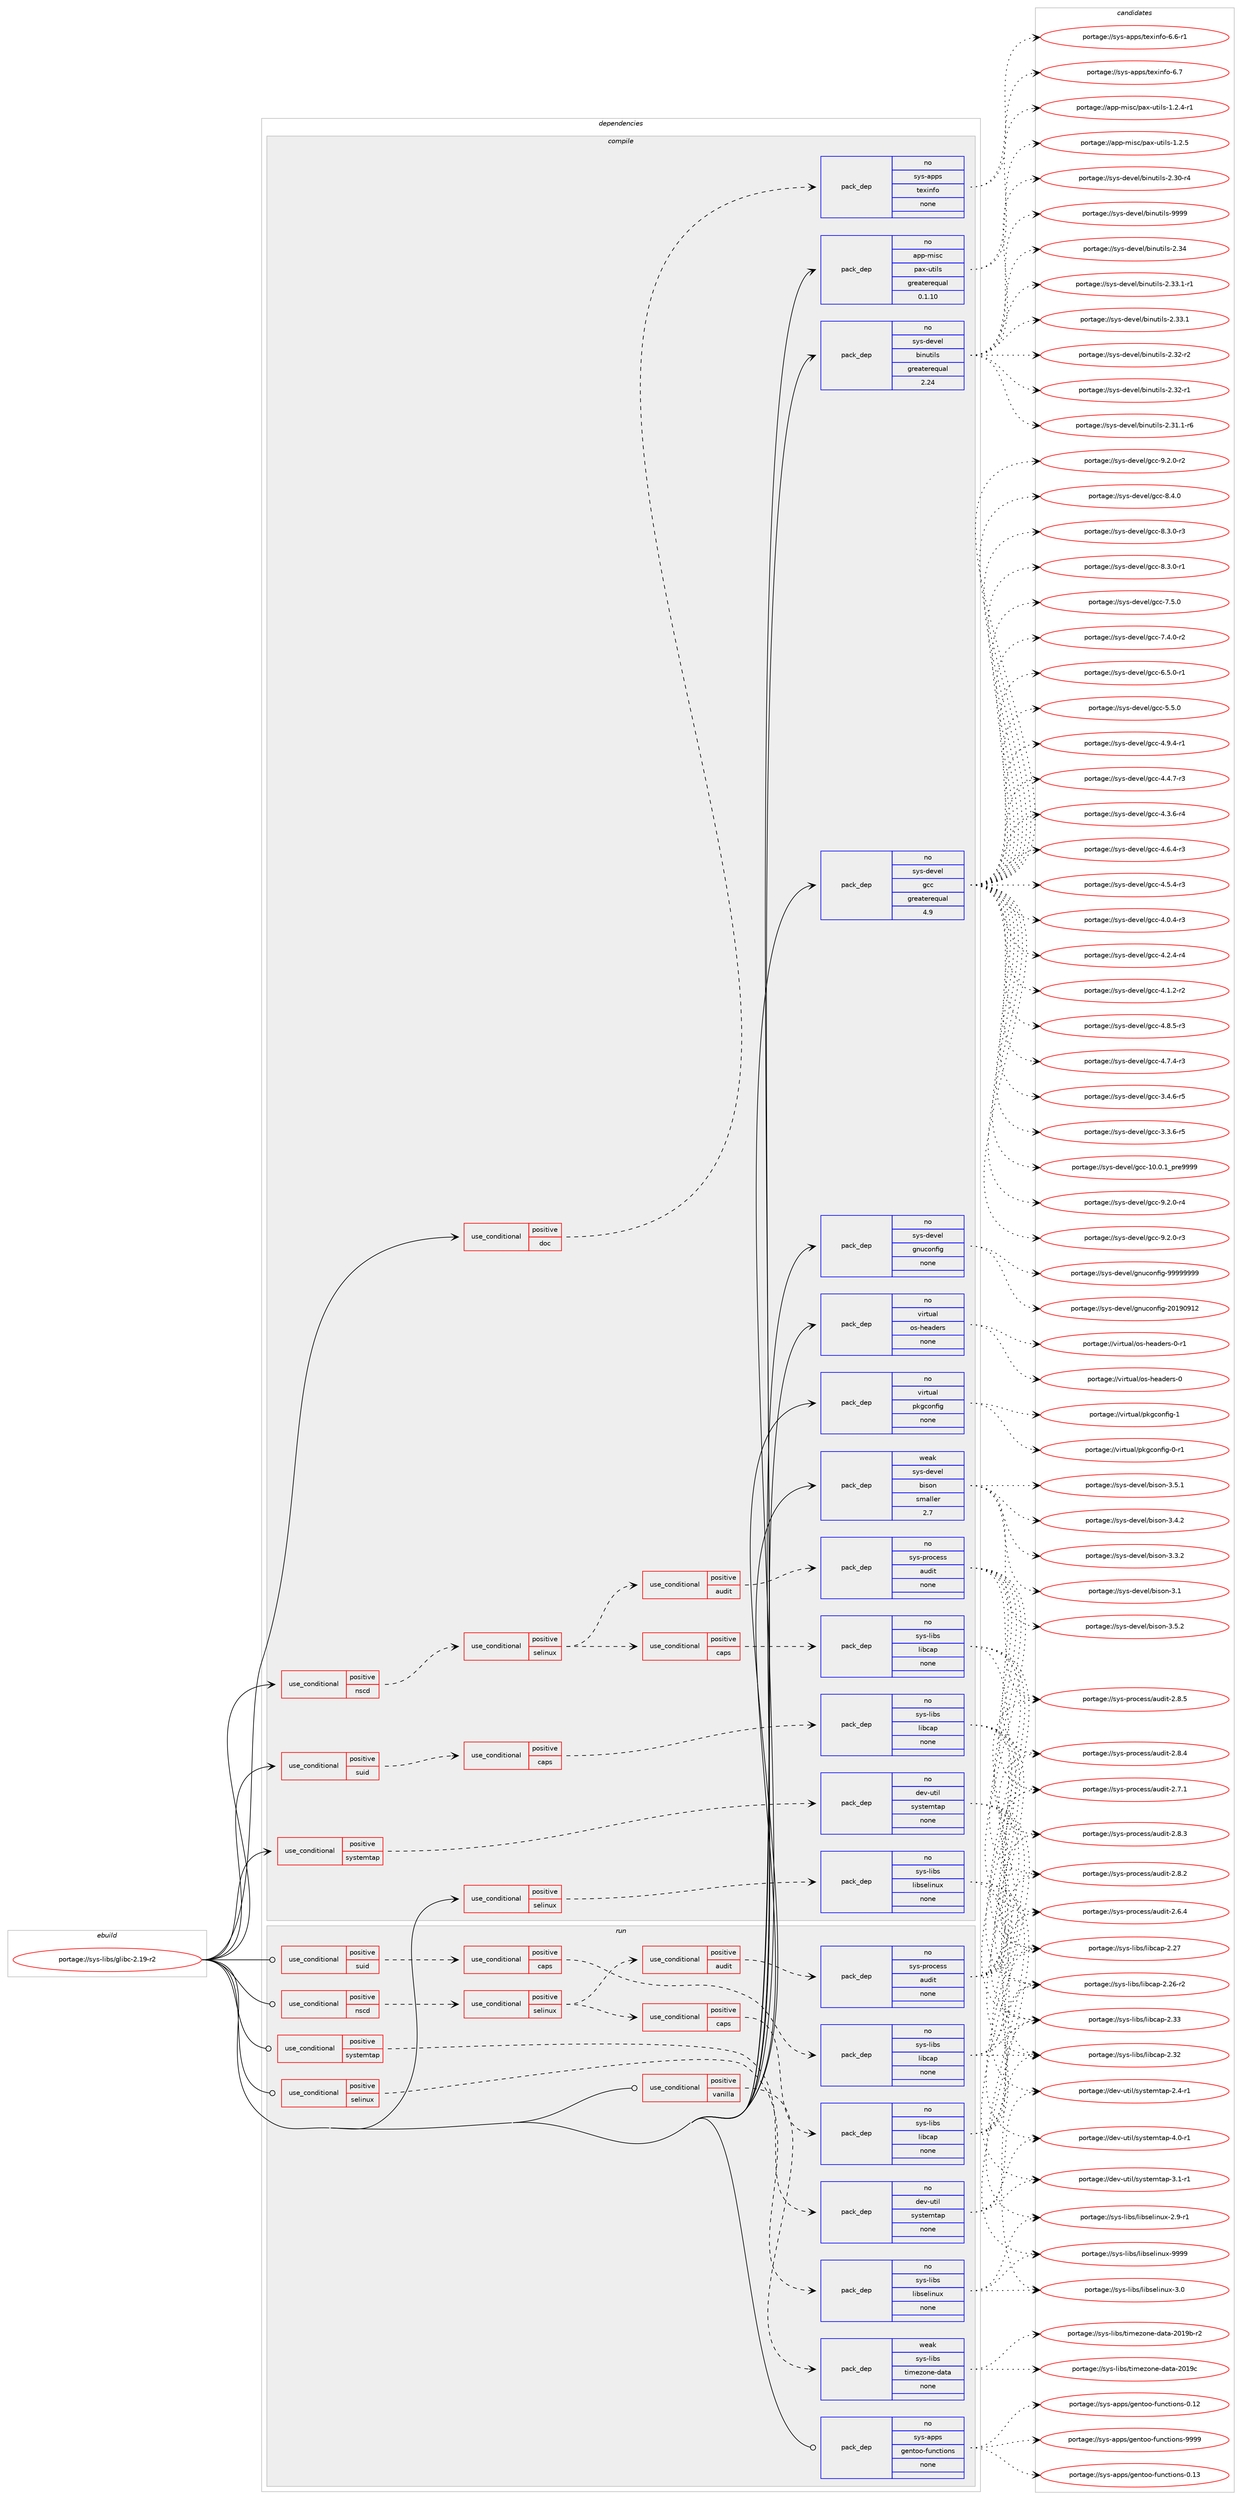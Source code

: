 digraph prolog {

# *************
# Graph options
# *************

newrank=true;
concentrate=true;
compound=true;
graph [rankdir=LR,fontname=Helvetica,fontsize=10,ranksep=1.5];#, ranksep=2.5, nodesep=0.2];
edge  [arrowhead=vee];
node  [fontname=Helvetica,fontsize=10];

# **********
# The ebuild
# **********

subgraph cluster_leftcol {
color=gray;
rank=same;
label=<<i>ebuild</i>>;
id [label="portage://sys-libs/glibc-2.19-r2", color=red, width=4, href="../sys-libs/glibc-2.19-r2.svg"];
}

# ****************
# The dependencies
# ****************

subgraph cluster_midcol {
color=gray;
label=<<i>dependencies</i>>;
subgraph cluster_compile {
fillcolor="#eeeeee";
style=filled;
label=<<i>compile</i>>;
subgraph cond4882 {
dependency27571 [label=<<TABLE BORDER="0" CELLBORDER="1" CELLSPACING="0" CELLPADDING="4"><TR><TD ROWSPAN="3" CELLPADDING="10">use_conditional</TD></TR><TR><TD>positive</TD></TR><TR><TD>doc</TD></TR></TABLE>>, shape=none, color=red];
subgraph pack21975 {
dependency27572 [label=<<TABLE BORDER="0" CELLBORDER="1" CELLSPACING="0" CELLPADDING="4" WIDTH="220"><TR><TD ROWSPAN="6" CELLPADDING="30">pack_dep</TD></TR><TR><TD WIDTH="110">no</TD></TR><TR><TD>sys-apps</TD></TR><TR><TD>texinfo</TD></TR><TR><TD>none</TD></TR><TR><TD></TD></TR></TABLE>>, shape=none, color=blue];
}
dependency27571:e -> dependency27572:w [weight=20,style="dashed",arrowhead="vee"];
}
id:e -> dependency27571:w [weight=20,style="solid",arrowhead="vee"];
subgraph cond4883 {
dependency27573 [label=<<TABLE BORDER="0" CELLBORDER="1" CELLSPACING="0" CELLPADDING="4"><TR><TD ROWSPAN="3" CELLPADDING="10">use_conditional</TD></TR><TR><TD>positive</TD></TR><TR><TD>nscd</TD></TR></TABLE>>, shape=none, color=red];
subgraph cond4884 {
dependency27574 [label=<<TABLE BORDER="0" CELLBORDER="1" CELLSPACING="0" CELLPADDING="4"><TR><TD ROWSPAN="3" CELLPADDING="10">use_conditional</TD></TR><TR><TD>positive</TD></TR><TR><TD>selinux</TD></TR></TABLE>>, shape=none, color=red];
subgraph cond4885 {
dependency27575 [label=<<TABLE BORDER="0" CELLBORDER="1" CELLSPACING="0" CELLPADDING="4"><TR><TD ROWSPAN="3" CELLPADDING="10">use_conditional</TD></TR><TR><TD>positive</TD></TR><TR><TD>audit</TD></TR></TABLE>>, shape=none, color=red];
subgraph pack21976 {
dependency27576 [label=<<TABLE BORDER="0" CELLBORDER="1" CELLSPACING="0" CELLPADDING="4" WIDTH="220"><TR><TD ROWSPAN="6" CELLPADDING="30">pack_dep</TD></TR><TR><TD WIDTH="110">no</TD></TR><TR><TD>sys-process</TD></TR><TR><TD>audit</TD></TR><TR><TD>none</TD></TR><TR><TD></TD></TR></TABLE>>, shape=none, color=blue];
}
dependency27575:e -> dependency27576:w [weight=20,style="dashed",arrowhead="vee"];
}
dependency27574:e -> dependency27575:w [weight=20,style="dashed",arrowhead="vee"];
subgraph cond4886 {
dependency27577 [label=<<TABLE BORDER="0" CELLBORDER="1" CELLSPACING="0" CELLPADDING="4"><TR><TD ROWSPAN="3" CELLPADDING="10">use_conditional</TD></TR><TR><TD>positive</TD></TR><TR><TD>caps</TD></TR></TABLE>>, shape=none, color=red];
subgraph pack21977 {
dependency27578 [label=<<TABLE BORDER="0" CELLBORDER="1" CELLSPACING="0" CELLPADDING="4" WIDTH="220"><TR><TD ROWSPAN="6" CELLPADDING="30">pack_dep</TD></TR><TR><TD WIDTH="110">no</TD></TR><TR><TD>sys-libs</TD></TR><TR><TD>libcap</TD></TR><TR><TD>none</TD></TR><TR><TD></TD></TR></TABLE>>, shape=none, color=blue];
}
dependency27577:e -> dependency27578:w [weight=20,style="dashed",arrowhead="vee"];
}
dependency27574:e -> dependency27577:w [weight=20,style="dashed",arrowhead="vee"];
}
dependency27573:e -> dependency27574:w [weight=20,style="dashed",arrowhead="vee"];
}
id:e -> dependency27573:w [weight=20,style="solid",arrowhead="vee"];
subgraph cond4887 {
dependency27579 [label=<<TABLE BORDER="0" CELLBORDER="1" CELLSPACING="0" CELLPADDING="4"><TR><TD ROWSPAN="3" CELLPADDING="10">use_conditional</TD></TR><TR><TD>positive</TD></TR><TR><TD>selinux</TD></TR></TABLE>>, shape=none, color=red];
subgraph pack21978 {
dependency27580 [label=<<TABLE BORDER="0" CELLBORDER="1" CELLSPACING="0" CELLPADDING="4" WIDTH="220"><TR><TD ROWSPAN="6" CELLPADDING="30">pack_dep</TD></TR><TR><TD WIDTH="110">no</TD></TR><TR><TD>sys-libs</TD></TR><TR><TD>libselinux</TD></TR><TR><TD>none</TD></TR><TR><TD></TD></TR></TABLE>>, shape=none, color=blue];
}
dependency27579:e -> dependency27580:w [weight=20,style="dashed",arrowhead="vee"];
}
id:e -> dependency27579:w [weight=20,style="solid",arrowhead="vee"];
subgraph cond4888 {
dependency27581 [label=<<TABLE BORDER="0" CELLBORDER="1" CELLSPACING="0" CELLPADDING="4"><TR><TD ROWSPAN="3" CELLPADDING="10">use_conditional</TD></TR><TR><TD>positive</TD></TR><TR><TD>suid</TD></TR></TABLE>>, shape=none, color=red];
subgraph cond4889 {
dependency27582 [label=<<TABLE BORDER="0" CELLBORDER="1" CELLSPACING="0" CELLPADDING="4"><TR><TD ROWSPAN="3" CELLPADDING="10">use_conditional</TD></TR><TR><TD>positive</TD></TR><TR><TD>caps</TD></TR></TABLE>>, shape=none, color=red];
subgraph pack21979 {
dependency27583 [label=<<TABLE BORDER="0" CELLBORDER="1" CELLSPACING="0" CELLPADDING="4" WIDTH="220"><TR><TD ROWSPAN="6" CELLPADDING="30">pack_dep</TD></TR><TR><TD WIDTH="110">no</TD></TR><TR><TD>sys-libs</TD></TR><TR><TD>libcap</TD></TR><TR><TD>none</TD></TR><TR><TD></TD></TR></TABLE>>, shape=none, color=blue];
}
dependency27582:e -> dependency27583:w [weight=20,style="dashed",arrowhead="vee"];
}
dependency27581:e -> dependency27582:w [weight=20,style="dashed",arrowhead="vee"];
}
id:e -> dependency27581:w [weight=20,style="solid",arrowhead="vee"];
subgraph cond4890 {
dependency27584 [label=<<TABLE BORDER="0" CELLBORDER="1" CELLSPACING="0" CELLPADDING="4"><TR><TD ROWSPAN="3" CELLPADDING="10">use_conditional</TD></TR><TR><TD>positive</TD></TR><TR><TD>systemtap</TD></TR></TABLE>>, shape=none, color=red];
subgraph pack21980 {
dependency27585 [label=<<TABLE BORDER="0" CELLBORDER="1" CELLSPACING="0" CELLPADDING="4" WIDTH="220"><TR><TD ROWSPAN="6" CELLPADDING="30">pack_dep</TD></TR><TR><TD WIDTH="110">no</TD></TR><TR><TD>dev-util</TD></TR><TR><TD>systemtap</TD></TR><TR><TD>none</TD></TR><TR><TD></TD></TR></TABLE>>, shape=none, color=blue];
}
dependency27584:e -> dependency27585:w [weight=20,style="dashed",arrowhead="vee"];
}
id:e -> dependency27584:w [weight=20,style="solid",arrowhead="vee"];
subgraph pack21981 {
dependency27586 [label=<<TABLE BORDER="0" CELLBORDER="1" CELLSPACING="0" CELLPADDING="4" WIDTH="220"><TR><TD ROWSPAN="6" CELLPADDING="30">pack_dep</TD></TR><TR><TD WIDTH="110">no</TD></TR><TR><TD>app-misc</TD></TR><TR><TD>pax-utils</TD></TR><TR><TD>greaterequal</TD></TR><TR><TD>0.1.10</TD></TR></TABLE>>, shape=none, color=blue];
}
id:e -> dependency27586:w [weight=20,style="solid",arrowhead="vee"];
subgraph pack21982 {
dependency27587 [label=<<TABLE BORDER="0" CELLBORDER="1" CELLSPACING="0" CELLPADDING="4" WIDTH="220"><TR><TD ROWSPAN="6" CELLPADDING="30">pack_dep</TD></TR><TR><TD WIDTH="110">no</TD></TR><TR><TD>sys-devel</TD></TR><TR><TD>binutils</TD></TR><TR><TD>greaterequal</TD></TR><TR><TD>2.24</TD></TR></TABLE>>, shape=none, color=blue];
}
id:e -> dependency27587:w [weight=20,style="solid",arrowhead="vee"];
subgraph pack21983 {
dependency27588 [label=<<TABLE BORDER="0" CELLBORDER="1" CELLSPACING="0" CELLPADDING="4" WIDTH="220"><TR><TD ROWSPAN="6" CELLPADDING="30">pack_dep</TD></TR><TR><TD WIDTH="110">no</TD></TR><TR><TD>sys-devel</TD></TR><TR><TD>gcc</TD></TR><TR><TD>greaterequal</TD></TR><TR><TD>4.9</TD></TR></TABLE>>, shape=none, color=blue];
}
id:e -> dependency27588:w [weight=20,style="solid",arrowhead="vee"];
subgraph pack21984 {
dependency27589 [label=<<TABLE BORDER="0" CELLBORDER="1" CELLSPACING="0" CELLPADDING="4" WIDTH="220"><TR><TD ROWSPAN="6" CELLPADDING="30">pack_dep</TD></TR><TR><TD WIDTH="110">no</TD></TR><TR><TD>sys-devel</TD></TR><TR><TD>gnuconfig</TD></TR><TR><TD>none</TD></TR><TR><TD></TD></TR></TABLE>>, shape=none, color=blue];
}
id:e -> dependency27589:w [weight=20,style="solid",arrowhead="vee"];
subgraph pack21985 {
dependency27590 [label=<<TABLE BORDER="0" CELLBORDER="1" CELLSPACING="0" CELLPADDING="4" WIDTH="220"><TR><TD ROWSPAN="6" CELLPADDING="30">pack_dep</TD></TR><TR><TD WIDTH="110">no</TD></TR><TR><TD>virtual</TD></TR><TR><TD>os-headers</TD></TR><TR><TD>none</TD></TR><TR><TD></TD></TR></TABLE>>, shape=none, color=blue];
}
id:e -> dependency27590:w [weight=20,style="solid",arrowhead="vee"];
subgraph pack21986 {
dependency27591 [label=<<TABLE BORDER="0" CELLBORDER="1" CELLSPACING="0" CELLPADDING="4" WIDTH="220"><TR><TD ROWSPAN="6" CELLPADDING="30">pack_dep</TD></TR><TR><TD WIDTH="110">no</TD></TR><TR><TD>virtual</TD></TR><TR><TD>pkgconfig</TD></TR><TR><TD>none</TD></TR><TR><TD></TD></TR></TABLE>>, shape=none, color=blue];
}
id:e -> dependency27591:w [weight=20,style="solid",arrowhead="vee"];
subgraph pack21987 {
dependency27592 [label=<<TABLE BORDER="0" CELLBORDER="1" CELLSPACING="0" CELLPADDING="4" WIDTH="220"><TR><TD ROWSPAN="6" CELLPADDING="30">pack_dep</TD></TR><TR><TD WIDTH="110">weak</TD></TR><TR><TD>sys-devel</TD></TR><TR><TD>bison</TD></TR><TR><TD>smaller</TD></TR><TR><TD>2.7</TD></TR></TABLE>>, shape=none, color=blue];
}
id:e -> dependency27592:w [weight=20,style="solid",arrowhead="vee"];
}
subgraph cluster_compileandrun {
fillcolor="#eeeeee";
style=filled;
label=<<i>compile and run</i>>;
}
subgraph cluster_run {
fillcolor="#eeeeee";
style=filled;
label=<<i>run</i>>;
subgraph cond4891 {
dependency27593 [label=<<TABLE BORDER="0" CELLBORDER="1" CELLSPACING="0" CELLPADDING="4"><TR><TD ROWSPAN="3" CELLPADDING="10">use_conditional</TD></TR><TR><TD>positive</TD></TR><TR><TD>nscd</TD></TR></TABLE>>, shape=none, color=red];
subgraph cond4892 {
dependency27594 [label=<<TABLE BORDER="0" CELLBORDER="1" CELLSPACING="0" CELLPADDING="4"><TR><TD ROWSPAN="3" CELLPADDING="10">use_conditional</TD></TR><TR><TD>positive</TD></TR><TR><TD>selinux</TD></TR></TABLE>>, shape=none, color=red];
subgraph cond4893 {
dependency27595 [label=<<TABLE BORDER="0" CELLBORDER="1" CELLSPACING="0" CELLPADDING="4"><TR><TD ROWSPAN="3" CELLPADDING="10">use_conditional</TD></TR><TR><TD>positive</TD></TR><TR><TD>audit</TD></TR></TABLE>>, shape=none, color=red];
subgraph pack21988 {
dependency27596 [label=<<TABLE BORDER="0" CELLBORDER="1" CELLSPACING="0" CELLPADDING="4" WIDTH="220"><TR><TD ROWSPAN="6" CELLPADDING="30">pack_dep</TD></TR><TR><TD WIDTH="110">no</TD></TR><TR><TD>sys-process</TD></TR><TR><TD>audit</TD></TR><TR><TD>none</TD></TR><TR><TD></TD></TR></TABLE>>, shape=none, color=blue];
}
dependency27595:e -> dependency27596:w [weight=20,style="dashed",arrowhead="vee"];
}
dependency27594:e -> dependency27595:w [weight=20,style="dashed",arrowhead="vee"];
subgraph cond4894 {
dependency27597 [label=<<TABLE BORDER="0" CELLBORDER="1" CELLSPACING="0" CELLPADDING="4"><TR><TD ROWSPAN="3" CELLPADDING="10">use_conditional</TD></TR><TR><TD>positive</TD></TR><TR><TD>caps</TD></TR></TABLE>>, shape=none, color=red];
subgraph pack21989 {
dependency27598 [label=<<TABLE BORDER="0" CELLBORDER="1" CELLSPACING="0" CELLPADDING="4" WIDTH="220"><TR><TD ROWSPAN="6" CELLPADDING="30">pack_dep</TD></TR><TR><TD WIDTH="110">no</TD></TR><TR><TD>sys-libs</TD></TR><TR><TD>libcap</TD></TR><TR><TD>none</TD></TR><TR><TD></TD></TR></TABLE>>, shape=none, color=blue];
}
dependency27597:e -> dependency27598:w [weight=20,style="dashed",arrowhead="vee"];
}
dependency27594:e -> dependency27597:w [weight=20,style="dashed",arrowhead="vee"];
}
dependency27593:e -> dependency27594:w [weight=20,style="dashed",arrowhead="vee"];
}
id:e -> dependency27593:w [weight=20,style="solid",arrowhead="odot"];
subgraph cond4895 {
dependency27599 [label=<<TABLE BORDER="0" CELLBORDER="1" CELLSPACING="0" CELLPADDING="4"><TR><TD ROWSPAN="3" CELLPADDING="10">use_conditional</TD></TR><TR><TD>positive</TD></TR><TR><TD>selinux</TD></TR></TABLE>>, shape=none, color=red];
subgraph pack21990 {
dependency27600 [label=<<TABLE BORDER="0" CELLBORDER="1" CELLSPACING="0" CELLPADDING="4" WIDTH="220"><TR><TD ROWSPAN="6" CELLPADDING="30">pack_dep</TD></TR><TR><TD WIDTH="110">no</TD></TR><TR><TD>sys-libs</TD></TR><TR><TD>libselinux</TD></TR><TR><TD>none</TD></TR><TR><TD></TD></TR></TABLE>>, shape=none, color=blue];
}
dependency27599:e -> dependency27600:w [weight=20,style="dashed",arrowhead="vee"];
}
id:e -> dependency27599:w [weight=20,style="solid",arrowhead="odot"];
subgraph cond4896 {
dependency27601 [label=<<TABLE BORDER="0" CELLBORDER="1" CELLSPACING="0" CELLPADDING="4"><TR><TD ROWSPAN="3" CELLPADDING="10">use_conditional</TD></TR><TR><TD>positive</TD></TR><TR><TD>suid</TD></TR></TABLE>>, shape=none, color=red];
subgraph cond4897 {
dependency27602 [label=<<TABLE BORDER="0" CELLBORDER="1" CELLSPACING="0" CELLPADDING="4"><TR><TD ROWSPAN="3" CELLPADDING="10">use_conditional</TD></TR><TR><TD>positive</TD></TR><TR><TD>caps</TD></TR></TABLE>>, shape=none, color=red];
subgraph pack21991 {
dependency27603 [label=<<TABLE BORDER="0" CELLBORDER="1" CELLSPACING="0" CELLPADDING="4" WIDTH="220"><TR><TD ROWSPAN="6" CELLPADDING="30">pack_dep</TD></TR><TR><TD WIDTH="110">no</TD></TR><TR><TD>sys-libs</TD></TR><TR><TD>libcap</TD></TR><TR><TD>none</TD></TR><TR><TD></TD></TR></TABLE>>, shape=none, color=blue];
}
dependency27602:e -> dependency27603:w [weight=20,style="dashed",arrowhead="vee"];
}
dependency27601:e -> dependency27602:w [weight=20,style="dashed",arrowhead="vee"];
}
id:e -> dependency27601:w [weight=20,style="solid",arrowhead="odot"];
subgraph cond4898 {
dependency27604 [label=<<TABLE BORDER="0" CELLBORDER="1" CELLSPACING="0" CELLPADDING="4"><TR><TD ROWSPAN="3" CELLPADDING="10">use_conditional</TD></TR><TR><TD>positive</TD></TR><TR><TD>systemtap</TD></TR></TABLE>>, shape=none, color=red];
subgraph pack21992 {
dependency27605 [label=<<TABLE BORDER="0" CELLBORDER="1" CELLSPACING="0" CELLPADDING="4" WIDTH="220"><TR><TD ROWSPAN="6" CELLPADDING="30">pack_dep</TD></TR><TR><TD WIDTH="110">no</TD></TR><TR><TD>dev-util</TD></TR><TR><TD>systemtap</TD></TR><TR><TD>none</TD></TR><TR><TD></TD></TR></TABLE>>, shape=none, color=blue];
}
dependency27604:e -> dependency27605:w [weight=20,style="dashed",arrowhead="vee"];
}
id:e -> dependency27604:w [weight=20,style="solid",arrowhead="odot"];
subgraph cond4899 {
dependency27606 [label=<<TABLE BORDER="0" CELLBORDER="1" CELLSPACING="0" CELLPADDING="4"><TR><TD ROWSPAN="3" CELLPADDING="10">use_conditional</TD></TR><TR><TD>positive</TD></TR><TR><TD>vanilla</TD></TR></TABLE>>, shape=none, color=red];
subgraph pack21993 {
dependency27607 [label=<<TABLE BORDER="0" CELLBORDER="1" CELLSPACING="0" CELLPADDING="4" WIDTH="220"><TR><TD ROWSPAN="6" CELLPADDING="30">pack_dep</TD></TR><TR><TD WIDTH="110">weak</TD></TR><TR><TD>sys-libs</TD></TR><TR><TD>timezone-data</TD></TR><TR><TD>none</TD></TR><TR><TD></TD></TR></TABLE>>, shape=none, color=blue];
}
dependency27606:e -> dependency27607:w [weight=20,style="dashed",arrowhead="vee"];
}
id:e -> dependency27606:w [weight=20,style="solid",arrowhead="odot"];
subgraph pack21994 {
dependency27608 [label=<<TABLE BORDER="0" CELLBORDER="1" CELLSPACING="0" CELLPADDING="4" WIDTH="220"><TR><TD ROWSPAN="6" CELLPADDING="30">pack_dep</TD></TR><TR><TD WIDTH="110">no</TD></TR><TR><TD>sys-apps</TD></TR><TR><TD>gentoo-functions</TD></TR><TR><TD>none</TD></TR><TR><TD></TD></TR></TABLE>>, shape=none, color=blue];
}
id:e -> dependency27608:w [weight=20,style="solid",arrowhead="odot"];
}
}

# **************
# The candidates
# **************

subgraph cluster_choices {
rank=same;
color=gray;
label=<<i>candidates</i>>;

subgraph choice21975 {
color=black;
nodesep=1;
choice11512111545971121121154711610112010511010211145544655 [label="portage://sys-apps/texinfo-6.7", color=red, width=4,href="../sys-apps/texinfo-6.7.svg"];
choice115121115459711211211547116101120105110102111455446544511449 [label="portage://sys-apps/texinfo-6.6-r1", color=red, width=4,href="../sys-apps/texinfo-6.6-r1.svg"];
dependency27572:e -> choice11512111545971121121154711610112010511010211145544655:w [style=dotted,weight="100"];
dependency27572:e -> choice115121115459711211211547116101120105110102111455446544511449:w [style=dotted,weight="100"];
}
subgraph choice21976 {
color=black;
nodesep=1;
choice11512111545112114111991011151154797117100105116455046564653 [label="portage://sys-process/audit-2.8.5", color=red, width=4,href="../sys-process/audit-2.8.5.svg"];
choice11512111545112114111991011151154797117100105116455046564652 [label="portage://sys-process/audit-2.8.4", color=red, width=4,href="../sys-process/audit-2.8.4.svg"];
choice11512111545112114111991011151154797117100105116455046564651 [label="portage://sys-process/audit-2.8.3", color=red, width=4,href="../sys-process/audit-2.8.3.svg"];
choice11512111545112114111991011151154797117100105116455046564650 [label="portage://sys-process/audit-2.8.2", color=red, width=4,href="../sys-process/audit-2.8.2.svg"];
choice11512111545112114111991011151154797117100105116455046554649 [label="portage://sys-process/audit-2.7.1", color=red, width=4,href="../sys-process/audit-2.7.1.svg"];
choice11512111545112114111991011151154797117100105116455046544652 [label="portage://sys-process/audit-2.6.4", color=red, width=4,href="../sys-process/audit-2.6.4.svg"];
dependency27576:e -> choice11512111545112114111991011151154797117100105116455046564653:w [style=dotted,weight="100"];
dependency27576:e -> choice11512111545112114111991011151154797117100105116455046564652:w [style=dotted,weight="100"];
dependency27576:e -> choice11512111545112114111991011151154797117100105116455046564651:w [style=dotted,weight="100"];
dependency27576:e -> choice11512111545112114111991011151154797117100105116455046564650:w [style=dotted,weight="100"];
dependency27576:e -> choice11512111545112114111991011151154797117100105116455046554649:w [style=dotted,weight="100"];
dependency27576:e -> choice11512111545112114111991011151154797117100105116455046544652:w [style=dotted,weight="100"];
}
subgraph choice21977 {
color=black;
nodesep=1;
choice1151211154510810598115471081059899971124550465151 [label="portage://sys-libs/libcap-2.33", color=red, width=4,href="../sys-libs/libcap-2.33.svg"];
choice1151211154510810598115471081059899971124550465150 [label="portage://sys-libs/libcap-2.32", color=red, width=4,href="../sys-libs/libcap-2.32.svg"];
choice1151211154510810598115471081059899971124550465055 [label="portage://sys-libs/libcap-2.27", color=red, width=4,href="../sys-libs/libcap-2.27.svg"];
choice11512111545108105981154710810598999711245504650544511450 [label="portage://sys-libs/libcap-2.26-r2", color=red, width=4,href="../sys-libs/libcap-2.26-r2.svg"];
dependency27578:e -> choice1151211154510810598115471081059899971124550465151:w [style=dotted,weight="100"];
dependency27578:e -> choice1151211154510810598115471081059899971124550465150:w [style=dotted,weight="100"];
dependency27578:e -> choice1151211154510810598115471081059899971124550465055:w [style=dotted,weight="100"];
dependency27578:e -> choice11512111545108105981154710810598999711245504650544511450:w [style=dotted,weight="100"];
}
subgraph choice21978 {
color=black;
nodesep=1;
choice115121115451081059811547108105981151011081051101171204557575757 [label="portage://sys-libs/libselinux-9999", color=red, width=4,href="../sys-libs/libselinux-9999.svg"];
choice1151211154510810598115471081059811510110810511011712045514648 [label="portage://sys-libs/libselinux-3.0", color=red, width=4,href="../sys-libs/libselinux-3.0.svg"];
choice11512111545108105981154710810598115101108105110117120455046574511449 [label="portage://sys-libs/libselinux-2.9-r1", color=red, width=4,href="../sys-libs/libselinux-2.9-r1.svg"];
dependency27580:e -> choice115121115451081059811547108105981151011081051101171204557575757:w [style=dotted,weight="100"];
dependency27580:e -> choice1151211154510810598115471081059811510110810511011712045514648:w [style=dotted,weight="100"];
dependency27580:e -> choice11512111545108105981154710810598115101108105110117120455046574511449:w [style=dotted,weight="100"];
}
subgraph choice21979 {
color=black;
nodesep=1;
choice1151211154510810598115471081059899971124550465151 [label="portage://sys-libs/libcap-2.33", color=red, width=4,href="../sys-libs/libcap-2.33.svg"];
choice1151211154510810598115471081059899971124550465150 [label="portage://sys-libs/libcap-2.32", color=red, width=4,href="../sys-libs/libcap-2.32.svg"];
choice1151211154510810598115471081059899971124550465055 [label="portage://sys-libs/libcap-2.27", color=red, width=4,href="../sys-libs/libcap-2.27.svg"];
choice11512111545108105981154710810598999711245504650544511450 [label="portage://sys-libs/libcap-2.26-r2", color=red, width=4,href="../sys-libs/libcap-2.26-r2.svg"];
dependency27583:e -> choice1151211154510810598115471081059899971124550465151:w [style=dotted,weight="100"];
dependency27583:e -> choice1151211154510810598115471081059899971124550465150:w [style=dotted,weight="100"];
dependency27583:e -> choice1151211154510810598115471081059899971124550465055:w [style=dotted,weight="100"];
dependency27583:e -> choice11512111545108105981154710810598999711245504650544511450:w [style=dotted,weight="100"];
}
subgraph choice21980 {
color=black;
nodesep=1;
choice100101118451171161051084711512111511610110911697112455246484511449 [label="portage://dev-util/systemtap-4.0-r1", color=red, width=4,href="../dev-util/systemtap-4.0-r1.svg"];
choice100101118451171161051084711512111511610110911697112455146494511449 [label="portage://dev-util/systemtap-3.1-r1", color=red, width=4,href="../dev-util/systemtap-3.1-r1.svg"];
choice100101118451171161051084711512111511610110911697112455046524511449 [label="portage://dev-util/systemtap-2.4-r1", color=red, width=4,href="../dev-util/systemtap-2.4-r1.svg"];
dependency27585:e -> choice100101118451171161051084711512111511610110911697112455246484511449:w [style=dotted,weight="100"];
dependency27585:e -> choice100101118451171161051084711512111511610110911697112455146494511449:w [style=dotted,weight="100"];
dependency27585:e -> choice100101118451171161051084711512111511610110911697112455046524511449:w [style=dotted,weight="100"];
}
subgraph choice21981 {
color=black;
nodesep=1;
choice971121124510910511599471129712045117116105108115454946504653 [label="portage://app-misc/pax-utils-1.2.5", color=red, width=4,href="../app-misc/pax-utils-1.2.5.svg"];
choice9711211245109105115994711297120451171161051081154549465046524511449 [label="portage://app-misc/pax-utils-1.2.4-r1", color=red, width=4,href="../app-misc/pax-utils-1.2.4-r1.svg"];
dependency27586:e -> choice971121124510910511599471129712045117116105108115454946504653:w [style=dotted,weight="100"];
dependency27586:e -> choice9711211245109105115994711297120451171161051081154549465046524511449:w [style=dotted,weight="100"];
}
subgraph choice21982 {
color=black;
nodesep=1;
choice1151211154510010111810110847981051101171161051081154557575757 [label="portage://sys-devel/binutils-9999", color=red, width=4,href="../sys-devel/binutils-9999.svg"];
choice1151211154510010111810110847981051101171161051081154550465152 [label="portage://sys-devel/binutils-2.34", color=red, width=4,href="../sys-devel/binutils-2.34.svg"];
choice115121115451001011181011084798105110117116105108115455046515146494511449 [label="portage://sys-devel/binutils-2.33.1-r1", color=red, width=4,href="../sys-devel/binutils-2.33.1-r1.svg"];
choice11512111545100101118101108479810511011711610510811545504651514649 [label="portage://sys-devel/binutils-2.33.1", color=red, width=4,href="../sys-devel/binutils-2.33.1.svg"];
choice11512111545100101118101108479810511011711610510811545504651504511450 [label="portage://sys-devel/binutils-2.32-r2", color=red, width=4,href="../sys-devel/binutils-2.32-r2.svg"];
choice11512111545100101118101108479810511011711610510811545504651504511449 [label="portage://sys-devel/binutils-2.32-r1", color=red, width=4,href="../sys-devel/binutils-2.32-r1.svg"];
choice115121115451001011181011084798105110117116105108115455046514946494511454 [label="portage://sys-devel/binutils-2.31.1-r6", color=red, width=4,href="../sys-devel/binutils-2.31.1-r6.svg"];
choice11512111545100101118101108479810511011711610510811545504651484511452 [label="portage://sys-devel/binutils-2.30-r4", color=red, width=4,href="../sys-devel/binutils-2.30-r4.svg"];
dependency27587:e -> choice1151211154510010111810110847981051101171161051081154557575757:w [style=dotted,weight="100"];
dependency27587:e -> choice1151211154510010111810110847981051101171161051081154550465152:w [style=dotted,weight="100"];
dependency27587:e -> choice115121115451001011181011084798105110117116105108115455046515146494511449:w [style=dotted,weight="100"];
dependency27587:e -> choice11512111545100101118101108479810511011711610510811545504651514649:w [style=dotted,weight="100"];
dependency27587:e -> choice11512111545100101118101108479810511011711610510811545504651504511450:w [style=dotted,weight="100"];
dependency27587:e -> choice11512111545100101118101108479810511011711610510811545504651504511449:w [style=dotted,weight="100"];
dependency27587:e -> choice115121115451001011181011084798105110117116105108115455046514946494511454:w [style=dotted,weight="100"];
dependency27587:e -> choice11512111545100101118101108479810511011711610510811545504651484511452:w [style=dotted,weight="100"];
}
subgraph choice21983 {
color=black;
nodesep=1;
choice115121115451001011181011084710399994557465046484511452 [label="portage://sys-devel/gcc-9.2.0-r4", color=red, width=4,href="../sys-devel/gcc-9.2.0-r4.svg"];
choice115121115451001011181011084710399994557465046484511451 [label="portage://sys-devel/gcc-9.2.0-r3", color=red, width=4,href="../sys-devel/gcc-9.2.0-r3.svg"];
choice115121115451001011181011084710399994557465046484511450 [label="portage://sys-devel/gcc-9.2.0-r2", color=red, width=4,href="../sys-devel/gcc-9.2.0-r2.svg"];
choice11512111545100101118101108471039999455646524648 [label="portage://sys-devel/gcc-8.4.0", color=red, width=4,href="../sys-devel/gcc-8.4.0.svg"];
choice115121115451001011181011084710399994556465146484511451 [label="portage://sys-devel/gcc-8.3.0-r3", color=red, width=4,href="../sys-devel/gcc-8.3.0-r3.svg"];
choice115121115451001011181011084710399994556465146484511449 [label="portage://sys-devel/gcc-8.3.0-r1", color=red, width=4,href="../sys-devel/gcc-8.3.0-r1.svg"];
choice11512111545100101118101108471039999455546534648 [label="portage://sys-devel/gcc-7.5.0", color=red, width=4,href="../sys-devel/gcc-7.5.0.svg"];
choice115121115451001011181011084710399994555465246484511450 [label="portage://sys-devel/gcc-7.4.0-r2", color=red, width=4,href="../sys-devel/gcc-7.4.0-r2.svg"];
choice115121115451001011181011084710399994554465346484511449 [label="portage://sys-devel/gcc-6.5.0-r1", color=red, width=4,href="../sys-devel/gcc-6.5.0-r1.svg"];
choice11512111545100101118101108471039999455346534648 [label="portage://sys-devel/gcc-5.5.0", color=red, width=4,href="../sys-devel/gcc-5.5.0.svg"];
choice115121115451001011181011084710399994552465746524511449 [label="portage://sys-devel/gcc-4.9.4-r1", color=red, width=4,href="../sys-devel/gcc-4.9.4-r1.svg"];
choice115121115451001011181011084710399994552465646534511451 [label="portage://sys-devel/gcc-4.8.5-r3", color=red, width=4,href="../sys-devel/gcc-4.8.5-r3.svg"];
choice115121115451001011181011084710399994552465546524511451 [label="portage://sys-devel/gcc-4.7.4-r3", color=red, width=4,href="../sys-devel/gcc-4.7.4-r3.svg"];
choice115121115451001011181011084710399994552465446524511451 [label="portage://sys-devel/gcc-4.6.4-r3", color=red, width=4,href="../sys-devel/gcc-4.6.4-r3.svg"];
choice115121115451001011181011084710399994552465346524511451 [label="portage://sys-devel/gcc-4.5.4-r3", color=red, width=4,href="../sys-devel/gcc-4.5.4-r3.svg"];
choice115121115451001011181011084710399994552465246554511451 [label="portage://sys-devel/gcc-4.4.7-r3", color=red, width=4,href="../sys-devel/gcc-4.4.7-r3.svg"];
choice115121115451001011181011084710399994552465146544511452 [label="portage://sys-devel/gcc-4.3.6-r4", color=red, width=4,href="../sys-devel/gcc-4.3.6-r4.svg"];
choice115121115451001011181011084710399994552465046524511452 [label="portage://sys-devel/gcc-4.2.4-r4", color=red, width=4,href="../sys-devel/gcc-4.2.4-r4.svg"];
choice115121115451001011181011084710399994552464946504511450 [label="portage://sys-devel/gcc-4.1.2-r2", color=red, width=4,href="../sys-devel/gcc-4.1.2-r2.svg"];
choice115121115451001011181011084710399994552464846524511451 [label="portage://sys-devel/gcc-4.0.4-r3", color=red, width=4,href="../sys-devel/gcc-4.0.4-r3.svg"];
choice115121115451001011181011084710399994551465246544511453 [label="portage://sys-devel/gcc-3.4.6-r5", color=red, width=4,href="../sys-devel/gcc-3.4.6-r5.svg"];
choice115121115451001011181011084710399994551465146544511453 [label="portage://sys-devel/gcc-3.3.6-r5", color=red, width=4,href="../sys-devel/gcc-3.3.6-r5.svg"];
choice11512111545100101118101108471039999454948464846499511211410157575757 [label="portage://sys-devel/gcc-10.0.1_pre9999", color=red, width=4,href="../sys-devel/gcc-10.0.1_pre9999.svg"];
dependency27588:e -> choice115121115451001011181011084710399994557465046484511452:w [style=dotted,weight="100"];
dependency27588:e -> choice115121115451001011181011084710399994557465046484511451:w [style=dotted,weight="100"];
dependency27588:e -> choice115121115451001011181011084710399994557465046484511450:w [style=dotted,weight="100"];
dependency27588:e -> choice11512111545100101118101108471039999455646524648:w [style=dotted,weight="100"];
dependency27588:e -> choice115121115451001011181011084710399994556465146484511451:w [style=dotted,weight="100"];
dependency27588:e -> choice115121115451001011181011084710399994556465146484511449:w [style=dotted,weight="100"];
dependency27588:e -> choice11512111545100101118101108471039999455546534648:w [style=dotted,weight="100"];
dependency27588:e -> choice115121115451001011181011084710399994555465246484511450:w [style=dotted,weight="100"];
dependency27588:e -> choice115121115451001011181011084710399994554465346484511449:w [style=dotted,weight="100"];
dependency27588:e -> choice11512111545100101118101108471039999455346534648:w [style=dotted,weight="100"];
dependency27588:e -> choice115121115451001011181011084710399994552465746524511449:w [style=dotted,weight="100"];
dependency27588:e -> choice115121115451001011181011084710399994552465646534511451:w [style=dotted,weight="100"];
dependency27588:e -> choice115121115451001011181011084710399994552465546524511451:w [style=dotted,weight="100"];
dependency27588:e -> choice115121115451001011181011084710399994552465446524511451:w [style=dotted,weight="100"];
dependency27588:e -> choice115121115451001011181011084710399994552465346524511451:w [style=dotted,weight="100"];
dependency27588:e -> choice115121115451001011181011084710399994552465246554511451:w [style=dotted,weight="100"];
dependency27588:e -> choice115121115451001011181011084710399994552465146544511452:w [style=dotted,weight="100"];
dependency27588:e -> choice115121115451001011181011084710399994552465046524511452:w [style=dotted,weight="100"];
dependency27588:e -> choice115121115451001011181011084710399994552464946504511450:w [style=dotted,weight="100"];
dependency27588:e -> choice115121115451001011181011084710399994552464846524511451:w [style=dotted,weight="100"];
dependency27588:e -> choice115121115451001011181011084710399994551465246544511453:w [style=dotted,weight="100"];
dependency27588:e -> choice115121115451001011181011084710399994551465146544511453:w [style=dotted,weight="100"];
dependency27588:e -> choice11512111545100101118101108471039999454948464846499511211410157575757:w [style=dotted,weight="100"];
}
subgraph choice21984 {
color=black;
nodesep=1;
choice115121115451001011181011084710311011799111110102105103455757575757575757 [label="portage://sys-devel/gnuconfig-99999999", color=red, width=4,href="../sys-devel/gnuconfig-99999999.svg"];
choice115121115451001011181011084710311011799111110102105103455048495748574950 [label="portage://sys-devel/gnuconfig-20190912", color=red, width=4,href="../sys-devel/gnuconfig-20190912.svg"];
dependency27589:e -> choice115121115451001011181011084710311011799111110102105103455757575757575757:w [style=dotted,weight="100"];
dependency27589:e -> choice115121115451001011181011084710311011799111110102105103455048495748574950:w [style=dotted,weight="100"];
}
subgraph choice21985 {
color=black;
nodesep=1;
choice1181051141161179710847111115451041019710010111411545484511449 [label="portage://virtual/os-headers-0-r1", color=red, width=4,href="../virtual/os-headers-0-r1.svg"];
choice118105114116117971084711111545104101971001011141154548 [label="portage://virtual/os-headers-0", color=red, width=4,href="../virtual/os-headers-0.svg"];
dependency27590:e -> choice1181051141161179710847111115451041019710010111411545484511449:w [style=dotted,weight="100"];
dependency27590:e -> choice118105114116117971084711111545104101971001011141154548:w [style=dotted,weight="100"];
}
subgraph choice21986 {
color=black;
nodesep=1;
choice1181051141161179710847112107103991111101021051034549 [label="portage://virtual/pkgconfig-1", color=red, width=4,href="../virtual/pkgconfig-1.svg"];
choice11810511411611797108471121071039911111010210510345484511449 [label="portage://virtual/pkgconfig-0-r1", color=red, width=4,href="../virtual/pkgconfig-0-r1.svg"];
dependency27591:e -> choice1181051141161179710847112107103991111101021051034549:w [style=dotted,weight="100"];
dependency27591:e -> choice11810511411611797108471121071039911111010210510345484511449:w [style=dotted,weight="100"];
}
subgraph choice21987 {
color=black;
nodesep=1;
choice115121115451001011181011084798105115111110455146534650 [label="portage://sys-devel/bison-3.5.2", color=red, width=4,href="../sys-devel/bison-3.5.2.svg"];
choice115121115451001011181011084798105115111110455146534649 [label="portage://sys-devel/bison-3.5.1", color=red, width=4,href="../sys-devel/bison-3.5.1.svg"];
choice115121115451001011181011084798105115111110455146524650 [label="portage://sys-devel/bison-3.4.2", color=red, width=4,href="../sys-devel/bison-3.4.2.svg"];
choice115121115451001011181011084798105115111110455146514650 [label="portage://sys-devel/bison-3.3.2", color=red, width=4,href="../sys-devel/bison-3.3.2.svg"];
choice11512111545100101118101108479810511511111045514649 [label="portage://sys-devel/bison-3.1", color=red, width=4,href="../sys-devel/bison-3.1.svg"];
dependency27592:e -> choice115121115451001011181011084798105115111110455146534650:w [style=dotted,weight="100"];
dependency27592:e -> choice115121115451001011181011084798105115111110455146534649:w [style=dotted,weight="100"];
dependency27592:e -> choice115121115451001011181011084798105115111110455146524650:w [style=dotted,weight="100"];
dependency27592:e -> choice115121115451001011181011084798105115111110455146514650:w [style=dotted,weight="100"];
dependency27592:e -> choice11512111545100101118101108479810511511111045514649:w [style=dotted,weight="100"];
}
subgraph choice21988 {
color=black;
nodesep=1;
choice11512111545112114111991011151154797117100105116455046564653 [label="portage://sys-process/audit-2.8.5", color=red, width=4,href="../sys-process/audit-2.8.5.svg"];
choice11512111545112114111991011151154797117100105116455046564652 [label="portage://sys-process/audit-2.8.4", color=red, width=4,href="../sys-process/audit-2.8.4.svg"];
choice11512111545112114111991011151154797117100105116455046564651 [label="portage://sys-process/audit-2.8.3", color=red, width=4,href="../sys-process/audit-2.8.3.svg"];
choice11512111545112114111991011151154797117100105116455046564650 [label="portage://sys-process/audit-2.8.2", color=red, width=4,href="../sys-process/audit-2.8.2.svg"];
choice11512111545112114111991011151154797117100105116455046554649 [label="portage://sys-process/audit-2.7.1", color=red, width=4,href="../sys-process/audit-2.7.1.svg"];
choice11512111545112114111991011151154797117100105116455046544652 [label="portage://sys-process/audit-2.6.4", color=red, width=4,href="../sys-process/audit-2.6.4.svg"];
dependency27596:e -> choice11512111545112114111991011151154797117100105116455046564653:w [style=dotted,weight="100"];
dependency27596:e -> choice11512111545112114111991011151154797117100105116455046564652:w [style=dotted,weight="100"];
dependency27596:e -> choice11512111545112114111991011151154797117100105116455046564651:w [style=dotted,weight="100"];
dependency27596:e -> choice11512111545112114111991011151154797117100105116455046564650:w [style=dotted,weight="100"];
dependency27596:e -> choice11512111545112114111991011151154797117100105116455046554649:w [style=dotted,weight="100"];
dependency27596:e -> choice11512111545112114111991011151154797117100105116455046544652:w [style=dotted,weight="100"];
}
subgraph choice21989 {
color=black;
nodesep=1;
choice1151211154510810598115471081059899971124550465151 [label="portage://sys-libs/libcap-2.33", color=red, width=4,href="../sys-libs/libcap-2.33.svg"];
choice1151211154510810598115471081059899971124550465150 [label="portage://sys-libs/libcap-2.32", color=red, width=4,href="../sys-libs/libcap-2.32.svg"];
choice1151211154510810598115471081059899971124550465055 [label="portage://sys-libs/libcap-2.27", color=red, width=4,href="../sys-libs/libcap-2.27.svg"];
choice11512111545108105981154710810598999711245504650544511450 [label="portage://sys-libs/libcap-2.26-r2", color=red, width=4,href="../sys-libs/libcap-2.26-r2.svg"];
dependency27598:e -> choice1151211154510810598115471081059899971124550465151:w [style=dotted,weight="100"];
dependency27598:e -> choice1151211154510810598115471081059899971124550465150:w [style=dotted,weight="100"];
dependency27598:e -> choice1151211154510810598115471081059899971124550465055:w [style=dotted,weight="100"];
dependency27598:e -> choice11512111545108105981154710810598999711245504650544511450:w [style=dotted,weight="100"];
}
subgraph choice21990 {
color=black;
nodesep=1;
choice115121115451081059811547108105981151011081051101171204557575757 [label="portage://sys-libs/libselinux-9999", color=red, width=4,href="../sys-libs/libselinux-9999.svg"];
choice1151211154510810598115471081059811510110810511011712045514648 [label="portage://sys-libs/libselinux-3.0", color=red, width=4,href="../sys-libs/libselinux-3.0.svg"];
choice11512111545108105981154710810598115101108105110117120455046574511449 [label="portage://sys-libs/libselinux-2.9-r1", color=red, width=4,href="../sys-libs/libselinux-2.9-r1.svg"];
dependency27600:e -> choice115121115451081059811547108105981151011081051101171204557575757:w [style=dotted,weight="100"];
dependency27600:e -> choice1151211154510810598115471081059811510110810511011712045514648:w [style=dotted,weight="100"];
dependency27600:e -> choice11512111545108105981154710810598115101108105110117120455046574511449:w [style=dotted,weight="100"];
}
subgraph choice21991 {
color=black;
nodesep=1;
choice1151211154510810598115471081059899971124550465151 [label="portage://sys-libs/libcap-2.33", color=red, width=4,href="../sys-libs/libcap-2.33.svg"];
choice1151211154510810598115471081059899971124550465150 [label="portage://sys-libs/libcap-2.32", color=red, width=4,href="../sys-libs/libcap-2.32.svg"];
choice1151211154510810598115471081059899971124550465055 [label="portage://sys-libs/libcap-2.27", color=red, width=4,href="../sys-libs/libcap-2.27.svg"];
choice11512111545108105981154710810598999711245504650544511450 [label="portage://sys-libs/libcap-2.26-r2", color=red, width=4,href="../sys-libs/libcap-2.26-r2.svg"];
dependency27603:e -> choice1151211154510810598115471081059899971124550465151:w [style=dotted,weight="100"];
dependency27603:e -> choice1151211154510810598115471081059899971124550465150:w [style=dotted,weight="100"];
dependency27603:e -> choice1151211154510810598115471081059899971124550465055:w [style=dotted,weight="100"];
dependency27603:e -> choice11512111545108105981154710810598999711245504650544511450:w [style=dotted,weight="100"];
}
subgraph choice21992 {
color=black;
nodesep=1;
choice100101118451171161051084711512111511610110911697112455246484511449 [label="portage://dev-util/systemtap-4.0-r1", color=red, width=4,href="../dev-util/systemtap-4.0-r1.svg"];
choice100101118451171161051084711512111511610110911697112455146494511449 [label="portage://dev-util/systemtap-3.1-r1", color=red, width=4,href="../dev-util/systemtap-3.1-r1.svg"];
choice100101118451171161051084711512111511610110911697112455046524511449 [label="portage://dev-util/systemtap-2.4-r1", color=red, width=4,href="../dev-util/systemtap-2.4-r1.svg"];
dependency27605:e -> choice100101118451171161051084711512111511610110911697112455246484511449:w [style=dotted,weight="100"];
dependency27605:e -> choice100101118451171161051084711512111511610110911697112455146494511449:w [style=dotted,weight="100"];
dependency27605:e -> choice100101118451171161051084711512111511610110911697112455046524511449:w [style=dotted,weight="100"];
}
subgraph choice21993 {
color=black;
nodesep=1;
choice115121115451081059811547116105109101122111110101451009711697455048495799 [label="portage://sys-libs/timezone-data-2019c", color=red, width=4,href="../sys-libs/timezone-data-2019c.svg"];
choice1151211154510810598115471161051091011221111101014510097116974550484957984511450 [label="portage://sys-libs/timezone-data-2019b-r2", color=red, width=4,href="../sys-libs/timezone-data-2019b-r2.svg"];
dependency27607:e -> choice115121115451081059811547116105109101122111110101451009711697455048495799:w [style=dotted,weight="100"];
dependency27607:e -> choice1151211154510810598115471161051091011221111101014510097116974550484957984511450:w [style=dotted,weight="100"];
}
subgraph choice21994 {
color=black;
nodesep=1;
choice11512111545971121121154710310111011611111145102117110991161051111101154557575757 [label="portage://sys-apps/gentoo-functions-9999", color=red, width=4,href="../sys-apps/gentoo-functions-9999.svg"];
choice11512111545971121121154710310111011611111145102117110991161051111101154548464951 [label="portage://sys-apps/gentoo-functions-0.13", color=red, width=4,href="../sys-apps/gentoo-functions-0.13.svg"];
choice11512111545971121121154710310111011611111145102117110991161051111101154548464950 [label="portage://sys-apps/gentoo-functions-0.12", color=red, width=4,href="../sys-apps/gentoo-functions-0.12.svg"];
dependency27608:e -> choice11512111545971121121154710310111011611111145102117110991161051111101154557575757:w [style=dotted,weight="100"];
dependency27608:e -> choice11512111545971121121154710310111011611111145102117110991161051111101154548464951:w [style=dotted,weight="100"];
dependency27608:e -> choice11512111545971121121154710310111011611111145102117110991161051111101154548464950:w [style=dotted,weight="100"];
}
}

}
